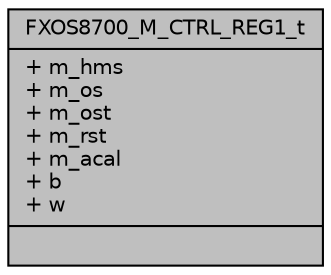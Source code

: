 digraph "FXOS8700_M_CTRL_REG1_t"
{
  edge [fontname="Helvetica",fontsize="10",labelfontname="Helvetica",labelfontsize="10"];
  node [fontname="Helvetica",fontsize="10",shape=record];
  Node1 [label="{FXOS8700_M_CTRL_REG1_t\n|+ m_hms\l+ m_os\l+ m_ost\l+ m_rst\l+ m_acal\l+ b\l+ w\l|}",height=0.2,width=0.4,color="black", fillcolor="grey75", style="filled", fontcolor="black"];
}
